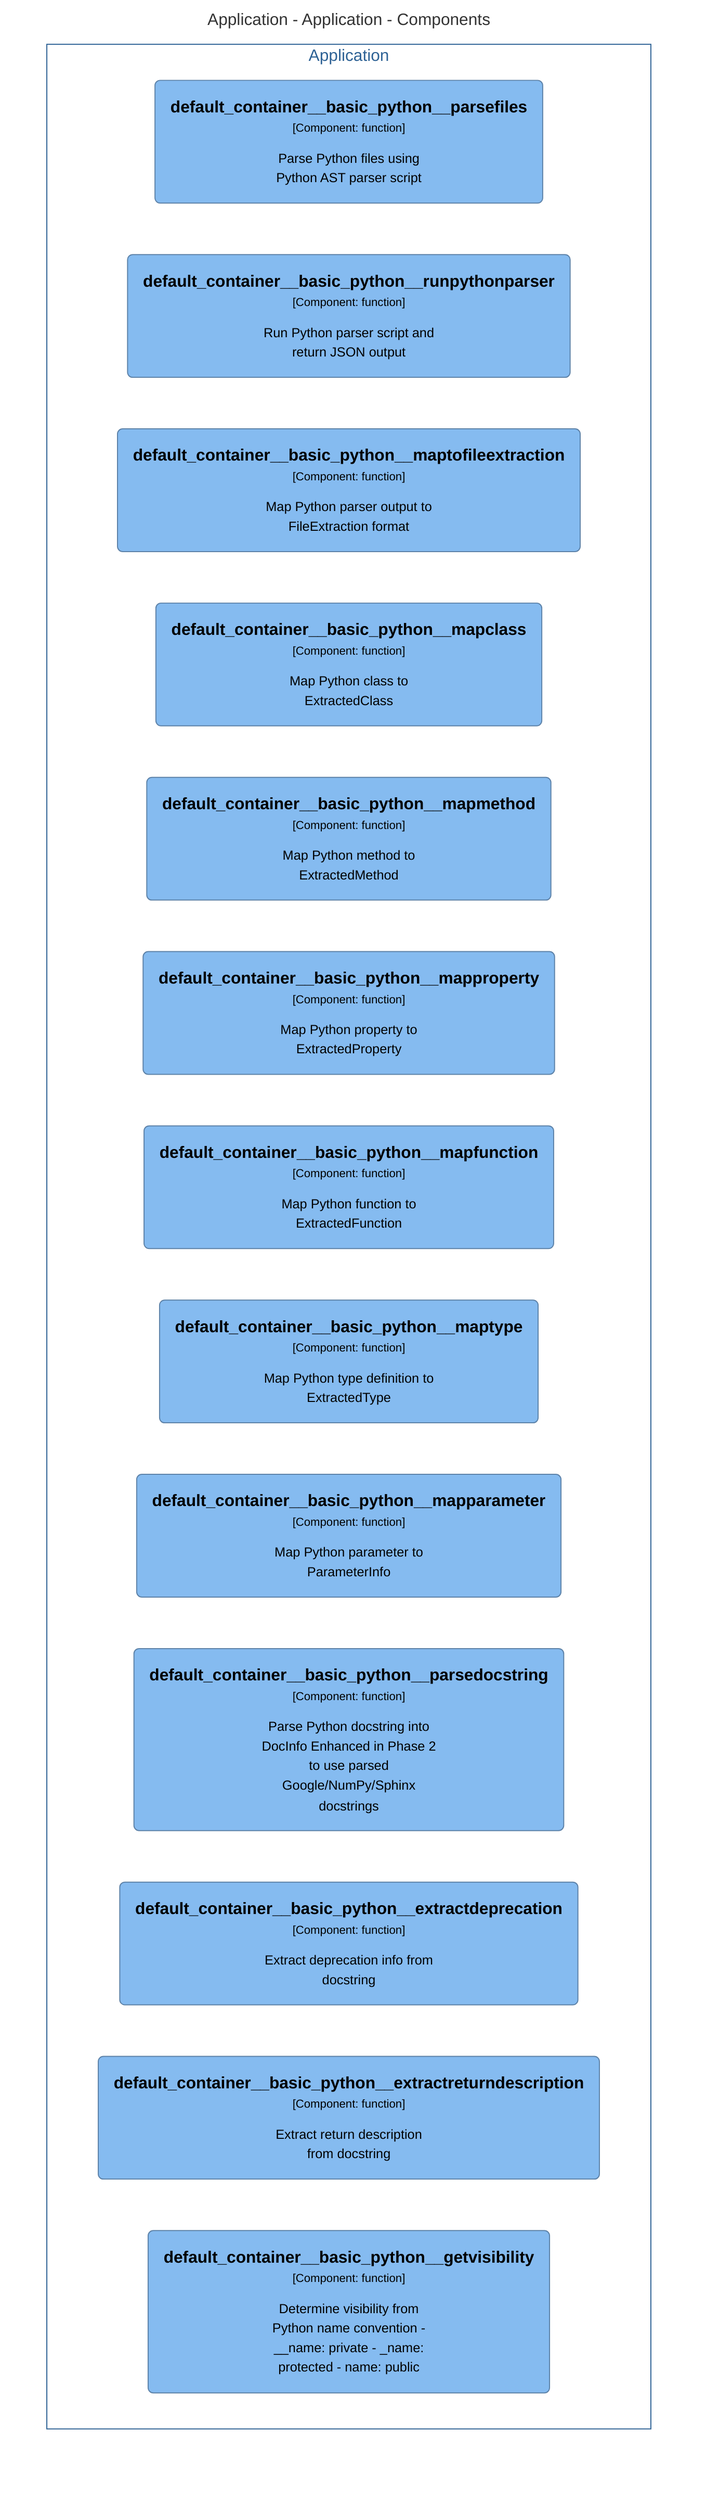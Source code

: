 graph TB
  linkStyle default fill:#ffffff

  subgraph diagram ["Application - Application - Components"]
    style diagram fill:#ffffff,stroke:#ffffff

    subgraph 8 ["Application"]
      style 8 fill:#ffffff,stroke:#2e6295,color:#2e6295

      146("<div style='font-weight: bold'>default_container__basic_python__parsefiles</div><div style='font-size: 70%; margin-top: 0px'>[Component: function]</div><div style='font-size: 80%; margin-top:10px'>Parse Python files using<br />Python AST parser script</div>")
      style 146 fill:#85bbf0,stroke:#5d82a8,color:#000000
      147("<div style='font-weight: bold'>default_container__basic_python__runpythonparser</div><div style='font-size: 70%; margin-top: 0px'>[Component: function]</div><div style='font-size: 80%; margin-top:10px'>Run Python parser script and<br />return JSON output</div>")
      style 147 fill:#85bbf0,stroke:#5d82a8,color:#000000
      148("<div style='font-weight: bold'>default_container__basic_python__maptofileextraction</div><div style='font-size: 70%; margin-top: 0px'>[Component: function]</div><div style='font-size: 80%; margin-top:10px'>Map Python parser output to<br />FileExtraction format</div>")
      style 148 fill:#85bbf0,stroke:#5d82a8,color:#000000
      149("<div style='font-weight: bold'>default_container__basic_python__mapclass</div><div style='font-size: 70%; margin-top: 0px'>[Component: function]</div><div style='font-size: 80%; margin-top:10px'>Map Python class to<br />ExtractedClass</div>")
      style 149 fill:#85bbf0,stroke:#5d82a8,color:#000000
      150("<div style='font-weight: bold'>default_container__basic_python__mapmethod</div><div style='font-size: 70%; margin-top: 0px'>[Component: function]</div><div style='font-size: 80%; margin-top:10px'>Map Python method to<br />ExtractedMethod</div>")
      style 150 fill:#85bbf0,stroke:#5d82a8,color:#000000
      151("<div style='font-weight: bold'>default_container__basic_python__mapproperty</div><div style='font-size: 70%; margin-top: 0px'>[Component: function]</div><div style='font-size: 80%; margin-top:10px'>Map Python property to<br />ExtractedProperty</div>")
      style 151 fill:#85bbf0,stroke:#5d82a8,color:#000000
      152("<div style='font-weight: bold'>default_container__basic_python__mapfunction</div><div style='font-size: 70%; margin-top: 0px'>[Component: function]</div><div style='font-size: 80%; margin-top:10px'>Map Python function to<br />ExtractedFunction</div>")
      style 152 fill:#85bbf0,stroke:#5d82a8,color:#000000
      153("<div style='font-weight: bold'>default_container__basic_python__maptype</div><div style='font-size: 70%; margin-top: 0px'>[Component: function]</div><div style='font-size: 80%; margin-top:10px'>Map Python type definition to<br />ExtractedType</div>")
      style 153 fill:#85bbf0,stroke:#5d82a8,color:#000000
      154("<div style='font-weight: bold'>default_container__basic_python__mapparameter</div><div style='font-size: 70%; margin-top: 0px'>[Component: function]</div><div style='font-size: 80%; margin-top:10px'>Map Python parameter to<br />ParameterInfo</div>")
      style 154 fill:#85bbf0,stroke:#5d82a8,color:#000000
      155("<div style='font-weight: bold'>default_container__basic_python__parsedocstring</div><div style='font-size: 70%; margin-top: 0px'>[Component: function]</div><div style='font-size: 80%; margin-top:10px'>Parse Python docstring into<br />DocInfo Enhanced in Phase 2<br />to use parsed<br />Google/NumPy/Sphinx<br />docstrings</div>")
      style 155 fill:#85bbf0,stroke:#5d82a8,color:#000000
      156("<div style='font-weight: bold'>default_container__basic_python__extractdeprecation</div><div style='font-size: 70%; margin-top: 0px'>[Component: function]</div><div style='font-size: 80%; margin-top:10px'>Extract deprecation info from<br />docstring</div>")
      style 156 fill:#85bbf0,stroke:#5d82a8,color:#000000
      157("<div style='font-weight: bold'>default_container__basic_python__extractreturndescription</div><div style='font-size: 70%; margin-top: 0px'>[Component: function]</div><div style='font-size: 80%; margin-top:10px'>Extract return description<br />from docstring</div>")
      style 157 fill:#85bbf0,stroke:#5d82a8,color:#000000
      158("<div style='font-weight: bold'>default_container__basic_python__getvisibility</div><div style='font-size: 70%; margin-top: 0px'>[Component: function]</div><div style='font-size: 80%; margin-top:10px'>Determine visibility from<br />Python name convention -<br />__name: private - _name:<br />protected - name: public</div>")
      style 158 fill:#85bbf0,stroke:#5d82a8,color:#000000
    end

  end